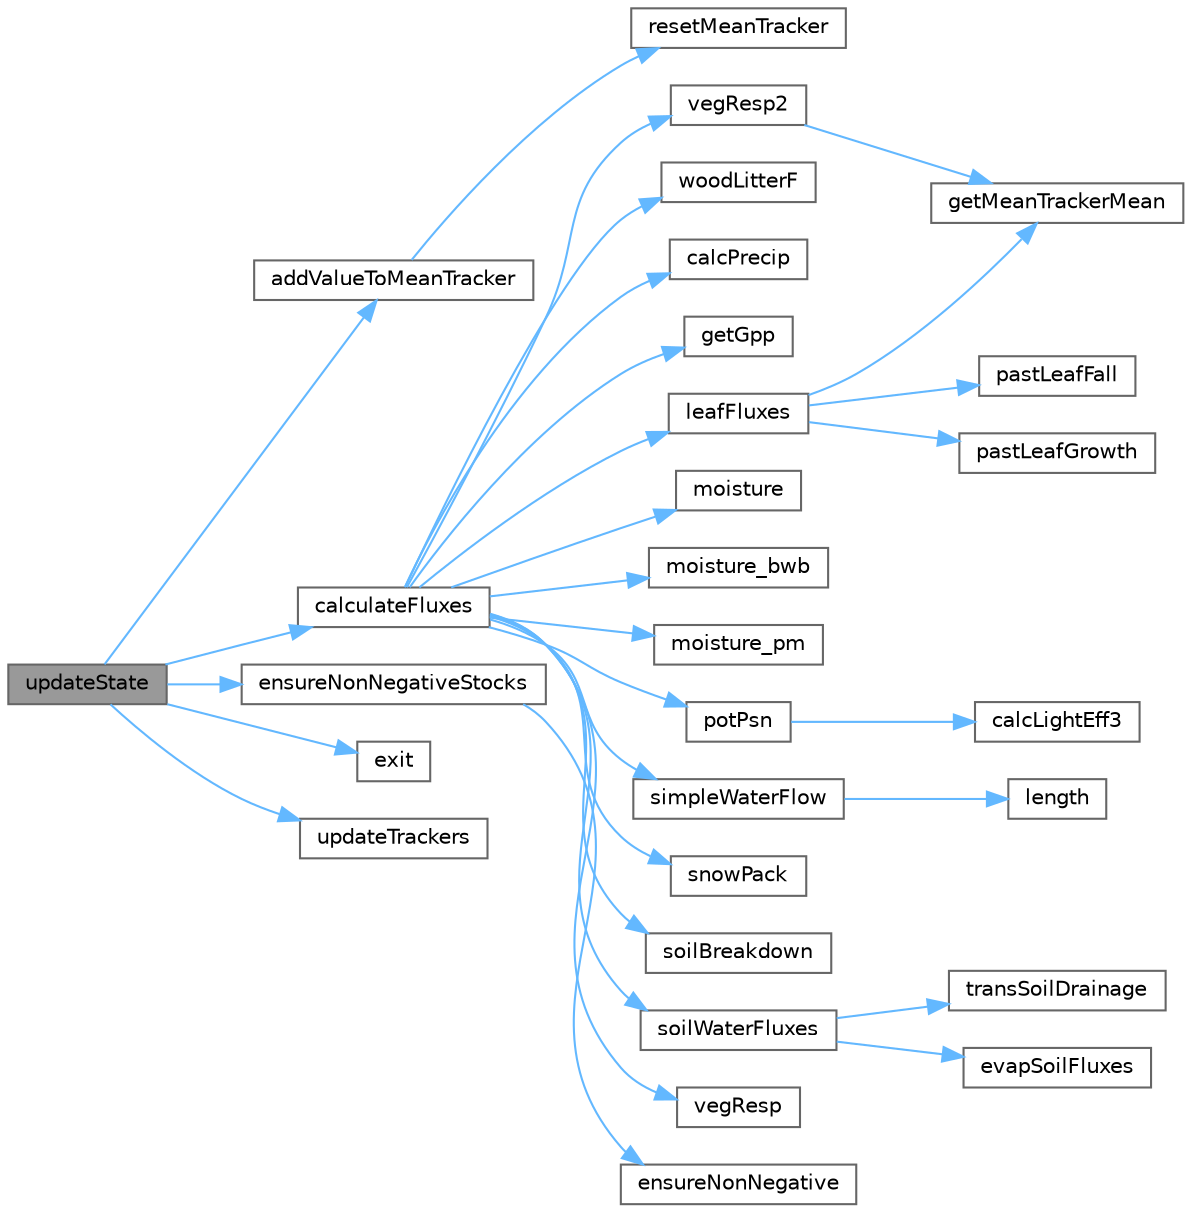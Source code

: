 digraph "updateState"
{
 // LATEX_PDF_SIZE
  bgcolor="transparent";
  edge [fontname=Helvetica,fontsize=10,labelfontname=Helvetica,labelfontsize=10];
  node [fontname=Helvetica,fontsize=10,shape=box,height=0.2,width=0.4];
  rankdir="LR";
  Node1 [id="Node000001",label="updateState",height=0.2,width=0.4,color="gray40", fillcolor="grey60", style="filled", fontcolor="black",tooltip=" "];
  Node1 -> Node2 [id="edge30_Node000001_Node000002",color="steelblue1",style="solid",tooltip=" "];
  Node2 [id="Node000002",label="addValueToMeanTracker",height=0.2,width=0.4,color="grey40", fillcolor="white", style="filled",URL="$d5/d1f/runmean_8c.html#a3b3e682c43d0a347c6eaf7de4cb68a16",tooltip=" "];
  Node2 -> Node3 [id="edge31_Node000002_Node000003",color="steelblue1",style="solid",tooltip=" "];
  Node3 [id="Node000003",label="resetMeanTracker",height=0.2,width=0.4,color="grey40", fillcolor="white", style="filled",URL="$d5/d1f/runmean_8c.html#aafa097eaf82986761f1920d2a1ed2457",tooltip=" "];
  Node1 -> Node4 [id="edge32_Node000001_Node000004",color="steelblue1",style="solid",tooltip=" "];
  Node4 [id="Node000004",label="calculateFluxes",height=0.2,width=0.4,color="grey40", fillcolor="white", style="filled",URL="$d7/d63/sipnetv_jan2007_8c.html#a8938f698e8ab7e67b5793587b3030f09",tooltip=" "];
  Node4 -> Node5 [id="edge33_Node000004_Node000005",color="steelblue1",style="solid",tooltip=" "];
  Node5 [id="Node000005",label="calcPrecip",height=0.2,width=0.4,color="grey40", fillcolor="white", style="filled",URL="$d7/d63/sipnetv_jan2007_8c.html#a74d1f0563b41ce09b39c84d512f660f3",tooltip=" "];
  Node4 -> Node6 [id="edge34_Node000004_Node000006",color="steelblue1",style="solid",tooltip=" "];
  Node6 [id="Node000006",label="getGpp",height=0.2,width=0.4,color="grey40", fillcolor="white", style="filled",URL="$d7/d63/sipnetv_jan2007_8c.html#a8c2f0ba72fdaae9e3836745acd5fc7eb",tooltip=" "];
  Node4 -> Node7 [id="edge35_Node000004_Node000007",color="steelblue1",style="solid",tooltip=" "];
  Node7 [id="Node000007",label="leafFluxes",height=0.2,width=0.4,color="grey40", fillcolor="white", style="filled",URL="$d7/d63/sipnetv_jan2007_8c.html#a3141adc9db6e20c6bdb1a11f7d779d1b",tooltip=" "];
  Node7 -> Node8 [id="edge36_Node000007_Node000008",color="steelblue1",style="solid",tooltip=" "];
  Node8 [id="Node000008",label="getMeanTrackerMean",height=0.2,width=0.4,color="grey40", fillcolor="white", style="filled",URL="$d5/d1f/runmean_8c.html#aee80c094e5cc8830c70fd93fa14bb102",tooltip=" "];
  Node7 -> Node9 [id="edge37_Node000007_Node000009",color="steelblue1",style="solid",tooltip=" "];
  Node9 [id="Node000009",label="pastLeafFall",height=0.2,width=0.4,color="grey40", fillcolor="white", style="filled",URL="$d7/d63/sipnetv_jan2007_8c.html#a9d42469c8cdb3e676e1958c57da19547",tooltip=" "];
  Node7 -> Node10 [id="edge38_Node000007_Node000010",color="steelblue1",style="solid",tooltip=" "];
  Node10 [id="Node000010",label="pastLeafGrowth",height=0.2,width=0.4,color="grey40", fillcolor="white", style="filled",URL="$d7/d63/sipnetv_jan2007_8c.html#a629ee475c747e21157b6d448454d1647",tooltip=" "];
  Node4 -> Node11 [id="edge39_Node000004_Node000011",color="steelblue1",style="solid",tooltip=" "];
  Node11 [id="Node000011",label="moisture",height=0.2,width=0.4,color="grey40", fillcolor="white", style="filled",URL="$d7/d63/sipnetv_jan2007_8c.html#ae1cde3b069d0958828a9739fd94755db",tooltip=" "];
  Node4 -> Node12 [id="edge40_Node000004_Node000012",color="steelblue1",style="solid",tooltip=" "];
  Node12 [id="Node000012",label="moisture_bwb",height=0.2,width=0.4,color="grey40", fillcolor="white", style="filled",URL="$d7/d63/sipnetv_jan2007_8c.html#acc279bdd0b02c482eb0676a2db7513dd",tooltip=" "];
  Node4 -> Node13 [id="edge41_Node000004_Node000013",color="steelblue1",style="solid",tooltip=" "];
  Node13 [id="Node000013",label="moisture_pm",height=0.2,width=0.4,color="grey40", fillcolor="white", style="filled",URL="$d7/d63/sipnetv_jan2007_8c.html#af660487faf0711964c061ed1cac6005f",tooltip=" "];
  Node4 -> Node14 [id="edge42_Node000004_Node000014",color="steelblue1",style="solid",tooltip=" "];
  Node14 [id="Node000014",label="potPsn",height=0.2,width=0.4,color="grey40", fillcolor="white", style="filled",URL="$d7/d63/sipnetv_jan2007_8c.html#a23a1722243c28c71c4f684cf6534fb9f",tooltip=" "];
  Node14 -> Node15 [id="edge43_Node000014_Node000015",color="steelblue1",style="solid",tooltip=" "];
  Node15 [id="Node000015",label="calcLightEff3",height=0.2,width=0.4,color="grey40", fillcolor="white", style="filled",URL="$d7/d63/sipnetv_jan2007_8c.html#a534e01f1f469ee1b8bcccb84dea2e017",tooltip=" "];
  Node4 -> Node16 [id="edge44_Node000004_Node000016",color="steelblue1",style="solid",tooltip=" "];
  Node16 [id="Node000016",label="simpleWaterFlow",height=0.2,width=0.4,color="grey40", fillcolor="white", style="filled",URL="$d7/d63/sipnetv_jan2007_8c.html#a8760c2d181a729bf56e8372445b33aab",tooltip=" "];
  Node16 -> Node17 [id="edge45_Node000016_Node000017",color="steelblue1",style="solid",tooltip=" "];
  Node17 [id="Node000017",label="length",height=0.2,width=0.4,color="grey40", fillcolor="white", style="filled",URL="$d9/dce/daylen_8m.html#a86e0024c249e4a09333409ec56451e1e",tooltip=" "];
  Node4 -> Node18 [id="edge46_Node000004_Node000018",color="steelblue1",style="solid",tooltip=" "];
  Node18 [id="Node000018",label="snowPack",height=0.2,width=0.4,color="grey40", fillcolor="white", style="filled",URL="$d7/d63/sipnetv_jan2007_8c.html#a316ac45bcdc2d3372761d43e597874ab",tooltip=" "];
  Node4 -> Node19 [id="edge47_Node000004_Node000019",color="steelblue1",style="solid",tooltip=" "];
  Node19 [id="Node000019",label="soilBreakdown",height=0.2,width=0.4,color="grey40", fillcolor="white", style="filled",URL="$d7/d63/sipnetv_jan2007_8c.html#a6b82287932679ebd632dd4c7baaf6f7e",tooltip=" "];
  Node4 -> Node20 [id="edge48_Node000004_Node000020",color="steelblue1",style="solid",tooltip=" "];
  Node20 [id="Node000020",label="soilWaterFluxes",height=0.2,width=0.4,color="grey40", fillcolor="white", style="filled",URL="$d7/d63/sipnetv_jan2007_8c.html#a397c7c05612189c254b1186783c77676",tooltip=" "];
  Node20 -> Node21 [id="edge49_Node000020_Node000021",color="steelblue1",style="solid",tooltip=" "];
  Node21 [id="Node000021",label="evapSoilFluxes",height=0.2,width=0.4,color="grey40", fillcolor="white", style="filled",URL="$d7/d63/sipnetv_jan2007_8c.html#a77c5d30cbb6d679e52a99eff1f712641",tooltip=" "];
  Node20 -> Node22 [id="edge50_Node000020_Node000022",color="steelblue1",style="solid",tooltip=" "];
  Node22 [id="Node000022",label="transSoilDrainage",height=0.2,width=0.4,color="grey40", fillcolor="white", style="filled",URL="$d7/d63/sipnetv_jan2007_8c.html#ae0e1d9ee4d9eb24f862611ec4a89e797",tooltip=" "];
  Node4 -> Node23 [id="edge51_Node000004_Node000023",color="steelblue1",style="solid",tooltip=" "];
  Node23 [id="Node000023",label="vegResp",height=0.2,width=0.4,color="grey40", fillcolor="white", style="filled",URL="$d7/d63/sipnetv_jan2007_8c.html#a2d6b40f90dd338910f832524445b6c52",tooltip=" "];
  Node4 -> Node24 [id="edge52_Node000004_Node000024",color="steelblue1",style="solid",tooltip=" "];
  Node24 [id="Node000024",label="vegResp2",height=0.2,width=0.4,color="grey40", fillcolor="white", style="filled",URL="$d7/d63/sipnetv_jan2007_8c.html#a750b724612dc74c3876dff1a08c05793",tooltip=" "];
  Node24 -> Node8 [id="edge53_Node000024_Node000008",color="steelblue1",style="solid",tooltip=" "];
  Node4 -> Node25 [id="edge54_Node000004_Node000025",color="steelblue1",style="solid",tooltip=" "];
  Node25 [id="Node000025",label="woodLitterF",height=0.2,width=0.4,color="grey40", fillcolor="white", style="filled",URL="$d7/d63/sipnetv_jan2007_8c.html#a4fa75755604d209a86f737ba875af952",tooltip=" "];
  Node1 -> Node26 [id="edge55_Node000001_Node000026",color="steelblue1",style="solid",tooltip=" "];
  Node26 [id="Node000026",label="ensureNonNegativeStocks",height=0.2,width=0.4,color="grey40", fillcolor="white", style="filled",URL="$d7/d63/sipnetv_jan2007_8c.html#a4b4f01208ed83dd71fd4de4193024692",tooltip=" "];
  Node26 -> Node27 [id="edge56_Node000026_Node000027",color="steelblue1",style="solid",tooltip=" "];
  Node27 [id="Node000027",label="ensureNonNegative",height=0.2,width=0.4,color="grey40", fillcolor="white", style="filled",URL="$d7/d63/sipnetv_jan2007_8c.html#ac9b31a3b89b0fd8bcca50ded6c094e14",tooltip=" "];
  Node1 -> Node28 [id="edge57_Node000001_Node000028",color="steelblue1",style="solid",tooltip=" "];
  Node28 [id="Node000028",label="exit",height=0.2,width=0.4,color="grey40", fillcolor="white", style="filled",URL="$da/d39/exit_handler_8c.html#a7b17e5913b7dff48eec9ba3976ccfd3c",tooltip=" "];
  Node1 -> Node29 [id="edge58_Node000001_Node000029",color="steelblue1",style="solid",tooltip=" "];
  Node29 [id="Node000029",label="updateTrackers",height=0.2,width=0.4,color="grey40", fillcolor="white", style="filled",URL="$d7/d63/sipnetv_jan2007_8c.html#a8b7178c18acaf22dffc942561473d6bb",tooltip=" "];
}
